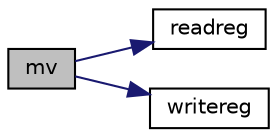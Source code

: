 digraph "mv"
{
  edge [fontname="Helvetica",fontsize="10",labelfontname="Helvetica",labelfontsize="10"];
  node [fontname="Helvetica",fontsize="10",shape=record];
  rankdir="LR";
  Node1 [label="mv",height=0.2,width=0.4,color="black", fillcolor="grey75", style="filled", fontcolor="black"];
  Node1 -> Node2 [color="midnightblue",fontsize="10",style="solid",fontname="Helvetica"];
  Node2 [label="readreg",height=0.2,width=0.4,color="black", fillcolor="white", style="filled",URL="$reg_8c.html#a3e87559130953d5fe08bdc8080821228"];
  Node1 -> Node3 [color="midnightblue",fontsize="10",style="solid",fontname="Helvetica"];
  Node3 [label="writereg",height=0.2,width=0.4,color="black", fillcolor="white", style="filled",URL="$reg_8c.html#a6f8be147c9997fc4f9f617d551763bc0"];
}
